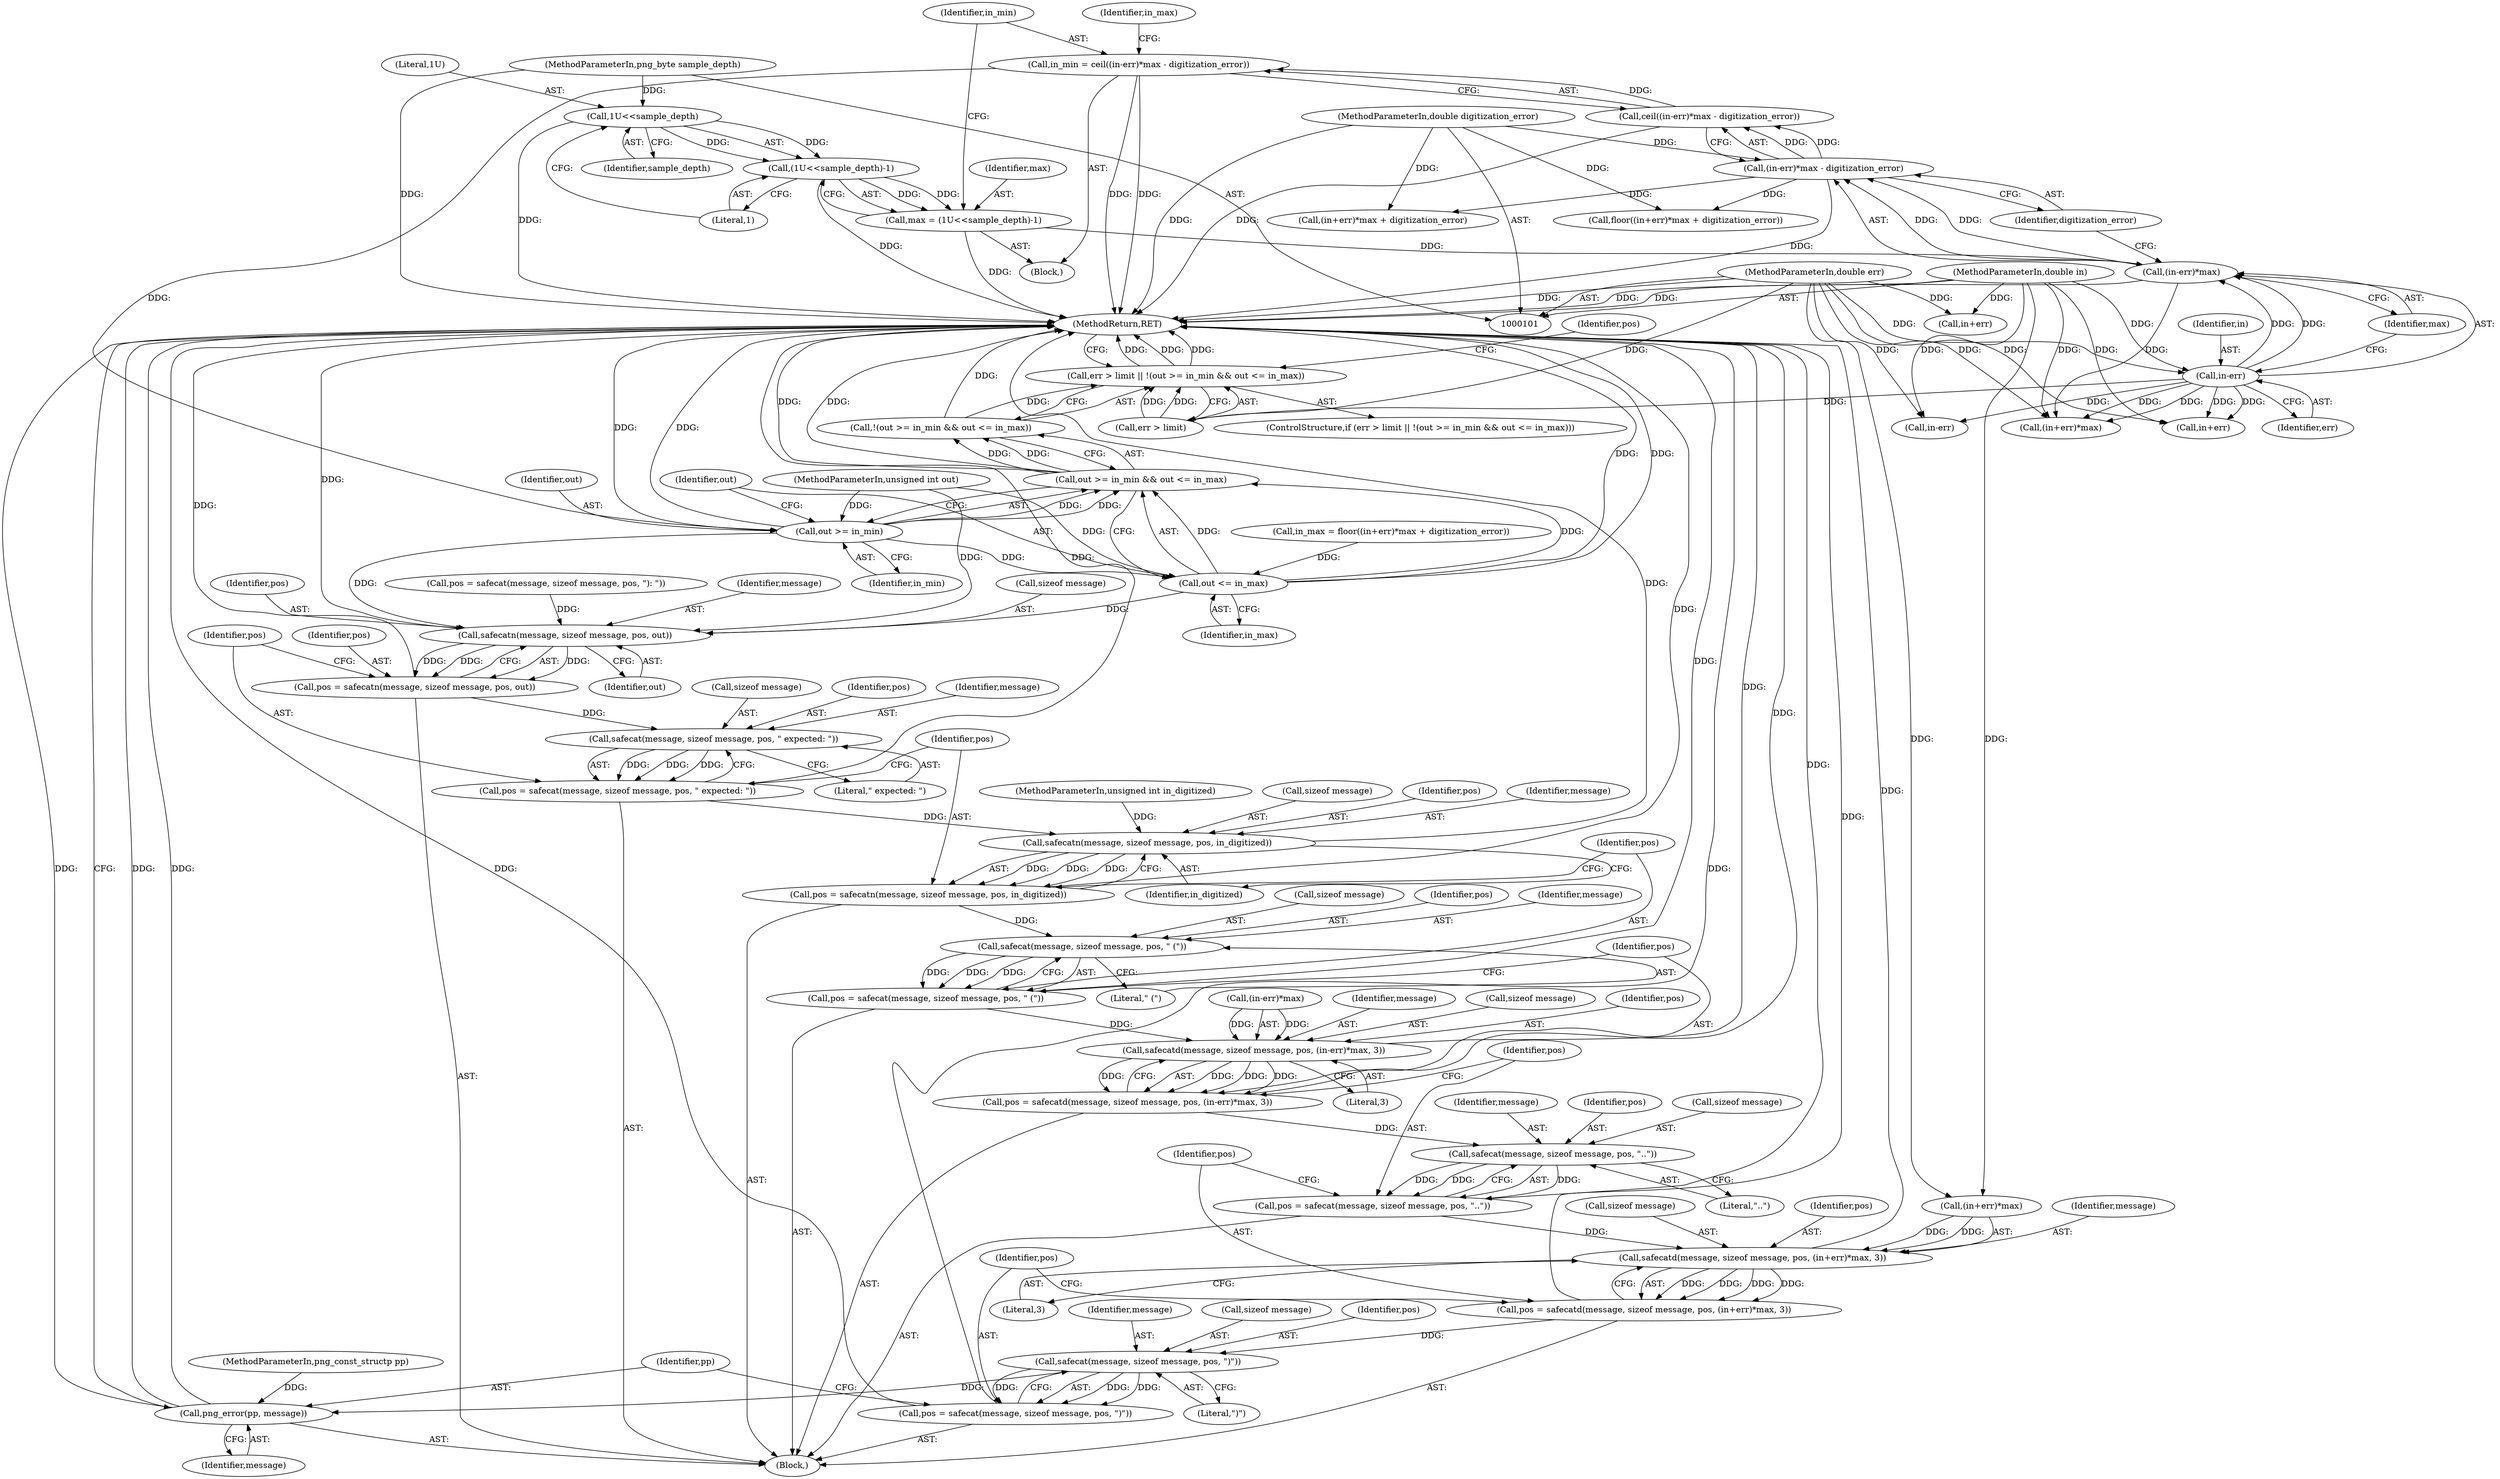 digraph "0_Android_9d4853418ab2f754c2b63e091c29c5529b8b86ca_150@integer" {
"1000125" [label="(Call,in_min = ceil((in-err)*max - digitization_error))"];
"1000127" [label="(Call,ceil((in-err)*max - digitization_error))"];
"1000128" [label="(Call,(in-err)*max - digitization_error)"];
"1000129" [label="(Call,(in-err)*max)"];
"1000130" [label="(Call,in-err)"];
"1000108" [label="(MethodParameterIn,double in)"];
"1000111" [label="(MethodParameterIn,double err)"];
"1000117" [label="(Call,max = (1U<<sample_depth)-1)"];
"1000119" [label="(Call,(1U<<sample_depth)-1)"];
"1000120" [label="(Call,1U<<sample_depth)"];
"1000110" [label="(MethodParameterIn,png_byte sample_depth)"];
"1000114" [label="(MethodParameterIn,double digitization_error)"];
"1000153" [label="(Call,out >= in_min)"];
"1000152" [label="(Call,out >= in_min && out <= in_max)"];
"1000151" [label="(Call,!(out >= in_min && out <= in_max))"];
"1000147" [label="(Call,err > limit || !(out >= in_min && out <= in_max))"];
"1000156" [label="(Call,out <= in_max)"];
"1000244" [label="(Call,safecatn(message, sizeof message, pos, out))"];
"1000242" [label="(Call,pos = safecatn(message, sizeof message, pos, out))"];
"1000252" [label="(Call,safecat(message, sizeof message, pos, \" expected: \"))"];
"1000250" [label="(Call,pos = safecat(message, sizeof message, pos, \" expected: \"))"];
"1000260" [label="(Call,safecatn(message, sizeof message, pos, in_digitized))"];
"1000258" [label="(Call,pos = safecatn(message, sizeof message, pos, in_digitized))"];
"1000268" [label="(Call,safecat(message, sizeof message, pos, \" (\"))"];
"1000266" [label="(Call,pos = safecat(message, sizeof message, pos, \" (\"))"];
"1000276" [label="(Call,safecatd(message, sizeof message, pos, (in-err)*max, 3))"];
"1000274" [label="(Call,pos = safecatd(message, sizeof message, pos, (in-err)*max, 3))"];
"1000289" [label="(Call,safecat(message, sizeof message, pos, \"..\"))"];
"1000287" [label="(Call,pos = safecat(message, sizeof message, pos, \"..\"))"];
"1000297" [label="(Call,safecatd(message, sizeof message, pos, (in+err)*max, 3))"];
"1000295" [label="(Call,pos = safecatd(message, sizeof message, pos, (in+err)*max, 3))"];
"1000310" [label="(Call,safecat(message, sizeof message, pos, \")\"))"];
"1000308" [label="(Call,pos = safecat(message, sizeof message, pos, \")\"))"];
"1000316" [label="(Call,png_error(pp, message))"];
"1000309" [label="(Identifier,pos)"];
"1000249" [label="(Identifier,out)"];
"1000146" [label="(ControlStructure,if (err > limit || !(out >= in_min && out <= in_max)))"];
"1000242" [label="(Call,pos = safecatn(message, sizeof message, pos, out))"];
"1000311" [label="(Identifier,message)"];
"1000265" [label="(Identifier,in_digitized)"];
"1000287" [label="(Call,pos = safecat(message, sizeof message, pos, \"..\"))"];
"1000258" [label="(Call,pos = safecatn(message, sizeof message, pos, in_digitized))"];
"1000234" [label="(Call,pos = safecat(message, sizeof message, pos, \"): \"))"];
"1000295" [label="(Call,pos = safecatd(message, sizeof message, pos, (in+err)*max, 3))"];
"1000163" [label="(Identifier,pos)"];
"1000318" [label="(Identifier,message)"];
"1000134" [label="(Identifier,digitization_error)"];
"1000294" [label="(Literal,\"..\")"];
"1000159" [label="(Block,)"];
"1000281" [label="(Call,(in-err)*max)"];
"1000276" [label="(Call,safecatd(message, sizeof message, pos, (in-err)*max, 3))"];
"1000254" [label="(Call,sizeof message)"];
"1000158" [label="(Identifier,in_max)"];
"1000120" [label="(Call,1U<<sample_depth)"];
"1000251" [label="(Identifier,pos)"];
"1000260" [label="(Call,safecatn(message, sizeof message, pos, in_digitized))"];
"1000133" [label="(Identifier,max)"];
"1000154" [label="(Identifier,out)"];
"1000139" [label="(Call,(in+err)*max + digitization_error)"];
"1000121" [label="(Literal,1U)"];
"1000256" [label="(Identifier,pos)"];
"1000130" [label="(Call,in-err)"];
"1000286" [label="(Literal,3)"];
"1000277" [label="(Identifier,message)"];
"1000119" [label="(Call,(1U<<sample_depth)-1)"];
"1000278" [label="(Call,sizeof message)"];
"1000315" [label="(Literal,\")\")"];
"1000296" [label="(Identifier,pos)"];
"1000245" [label="(Identifier,message)"];
"1000269" [label="(Identifier,message)"];
"1000273" [label="(Literal,\" (\")"];
"1000147" [label="(Call,err > limit || !(out >= in_min && out <= in_max))"];
"1000261" [label="(Identifier,message)"];
"1000297" [label="(Call,safecatd(message, sizeof message, pos, (in+err)*max, 3))"];
"1000253" [label="(Identifier,message)"];
"1000312" [label="(Call,sizeof message)"];
"1000138" [label="(Call,floor((in+err)*max + digitization_error))"];
"1000252" [label="(Call,safecat(message, sizeof message, pos, \" expected: \"))"];
"1000108" [label="(MethodParameterIn,double in)"];
"1000157" [label="(Identifier,out)"];
"1000109" [label="(MethodParameterIn,unsigned int out)"];
"1000153" [label="(Call,out >= in_min)"];
"1000156" [label="(Call,out <= in_max)"];
"1000291" [label="(Call,sizeof message)"];
"1000110" [label="(MethodParameterIn,png_byte sample_depth)"];
"1000107" [label="(MethodParameterIn,unsigned int in_digitized)"];
"1000316" [label="(Call,png_error(pp, message))"];
"1000262" [label="(Call,sizeof message)"];
"1000290" [label="(Identifier,message)"];
"1000270" [label="(Call,sizeof message)"];
"1000123" [label="(Literal,1)"];
"1000131" [label="(Identifier,in)"];
"1000302" [label="(Call,(in+err)*max)"];
"1000140" [label="(Call,(in+err)*max)"];
"1000257" [label="(Literal,\" expected: \")"];
"1000137" [label="(Identifier,in_max)"];
"1000303" [label="(Call,in+err)"];
"1000282" [label="(Call,in-err)"];
"1000319" [label="(MethodReturn,RET)"];
"1000122" [label="(Identifier,sample_depth)"];
"1000155" [label="(Identifier,in_min)"];
"1000136" [label="(Call,in_max = floor((in+err)*max + digitization_error))"];
"1000293" [label="(Identifier,pos)"];
"1000111" [label="(MethodParameterIn,double err)"];
"1000314" [label="(Identifier,pos)"];
"1000128" [label="(Call,(in-err)*max - digitization_error)"];
"1000308" [label="(Call,pos = safecat(message, sizeof message, pos, \")\"))"];
"1000267" [label="(Identifier,pos)"];
"1000274" [label="(Call,pos = safecatd(message, sizeof message, pos, (in-err)*max, 3))"];
"1000298" [label="(Identifier,message)"];
"1000246" [label="(Call,sizeof message)"];
"1000151" [label="(Call,!(out >= in_min && out <= in_max))"];
"1000272" [label="(Identifier,pos)"];
"1000264" [label="(Identifier,pos)"];
"1000141" [label="(Call,in+err)"];
"1000280" [label="(Identifier,pos)"];
"1000129" [label="(Call,(in-err)*max)"];
"1000118" [label="(Identifier,max)"];
"1000266" [label="(Call,pos = safecat(message, sizeof message, pos, \" (\"))"];
"1000268" [label="(Call,safecat(message, sizeof message, pos, \" (\"))"];
"1000317" [label="(Identifier,pp)"];
"1000115" [label="(Block,)"];
"1000244" [label="(Call,safecatn(message, sizeof message, pos, out))"];
"1000248" [label="(Identifier,pos)"];
"1000250" [label="(Call,pos = safecat(message, sizeof message, pos, \" expected: \"))"];
"1000275" [label="(Identifier,pos)"];
"1000152" [label="(Call,out >= in_min && out <= in_max)"];
"1000114" [label="(MethodParameterIn,double digitization_error)"];
"1000126" [label="(Identifier,in_min)"];
"1000288" [label="(Identifier,pos)"];
"1000243" [label="(Identifier,pos)"];
"1000299" [label="(Call,sizeof message)"];
"1000127" [label="(Call,ceil((in-err)*max - digitization_error))"];
"1000148" [label="(Call,err > limit)"];
"1000125" [label="(Call,in_min = ceil((in-err)*max - digitization_error))"];
"1000132" [label="(Identifier,err)"];
"1000117" [label="(Call,max = (1U<<sample_depth)-1)"];
"1000289" [label="(Call,safecat(message, sizeof message, pos, \"..\"))"];
"1000259" [label="(Identifier,pos)"];
"1000307" [label="(Literal,3)"];
"1000301" [label="(Identifier,pos)"];
"1000310" [label="(Call,safecat(message, sizeof message, pos, \")\"))"];
"1000102" [label="(MethodParameterIn,png_const_structp pp)"];
"1000125" -> "1000115"  [label="AST: "];
"1000125" -> "1000127"  [label="CFG: "];
"1000126" -> "1000125"  [label="AST: "];
"1000127" -> "1000125"  [label="AST: "];
"1000137" -> "1000125"  [label="CFG: "];
"1000125" -> "1000319"  [label="DDG: "];
"1000125" -> "1000319"  [label="DDG: "];
"1000127" -> "1000125"  [label="DDG: "];
"1000125" -> "1000153"  [label="DDG: "];
"1000127" -> "1000128"  [label="CFG: "];
"1000128" -> "1000127"  [label="AST: "];
"1000127" -> "1000319"  [label="DDG: "];
"1000128" -> "1000127"  [label="DDG: "];
"1000128" -> "1000127"  [label="DDG: "];
"1000128" -> "1000134"  [label="CFG: "];
"1000129" -> "1000128"  [label="AST: "];
"1000134" -> "1000128"  [label="AST: "];
"1000128" -> "1000319"  [label="DDG: "];
"1000129" -> "1000128"  [label="DDG: "];
"1000129" -> "1000128"  [label="DDG: "];
"1000114" -> "1000128"  [label="DDG: "];
"1000128" -> "1000138"  [label="DDG: "];
"1000128" -> "1000139"  [label="DDG: "];
"1000129" -> "1000133"  [label="CFG: "];
"1000130" -> "1000129"  [label="AST: "];
"1000133" -> "1000129"  [label="AST: "];
"1000134" -> "1000129"  [label="CFG: "];
"1000129" -> "1000319"  [label="DDG: "];
"1000130" -> "1000129"  [label="DDG: "];
"1000130" -> "1000129"  [label="DDG: "];
"1000117" -> "1000129"  [label="DDG: "];
"1000129" -> "1000140"  [label="DDG: "];
"1000130" -> "1000132"  [label="CFG: "];
"1000131" -> "1000130"  [label="AST: "];
"1000132" -> "1000130"  [label="AST: "];
"1000133" -> "1000130"  [label="CFG: "];
"1000108" -> "1000130"  [label="DDG: "];
"1000111" -> "1000130"  [label="DDG: "];
"1000130" -> "1000140"  [label="DDG: "];
"1000130" -> "1000140"  [label="DDG: "];
"1000130" -> "1000141"  [label="DDG: "];
"1000130" -> "1000141"  [label="DDG: "];
"1000130" -> "1000148"  [label="DDG: "];
"1000130" -> "1000282"  [label="DDG: "];
"1000108" -> "1000101"  [label="AST: "];
"1000108" -> "1000319"  [label="DDG: "];
"1000108" -> "1000140"  [label="DDG: "];
"1000108" -> "1000141"  [label="DDG: "];
"1000108" -> "1000282"  [label="DDG: "];
"1000108" -> "1000302"  [label="DDG: "];
"1000108" -> "1000303"  [label="DDG: "];
"1000111" -> "1000101"  [label="AST: "];
"1000111" -> "1000319"  [label="DDG: "];
"1000111" -> "1000140"  [label="DDG: "];
"1000111" -> "1000141"  [label="DDG: "];
"1000111" -> "1000148"  [label="DDG: "];
"1000111" -> "1000282"  [label="DDG: "];
"1000111" -> "1000302"  [label="DDG: "];
"1000111" -> "1000303"  [label="DDG: "];
"1000117" -> "1000115"  [label="AST: "];
"1000117" -> "1000119"  [label="CFG: "];
"1000118" -> "1000117"  [label="AST: "];
"1000119" -> "1000117"  [label="AST: "];
"1000126" -> "1000117"  [label="CFG: "];
"1000117" -> "1000319"  [label="DDG: "];
"1000119" -> "1000117"  [label="DDG: "];
"1000119" -> "1000117"  [label="DDG: "];
"1000119" -> "1000123"  [label="CFG: "];
"1000120" -> "1000119"  [label="AST: "];
"1000123" -> "1000119"  [label="AST: "];
"1000119" -> "1000319"  [label="DDG: "];
"1000120" -> "1000119"  [label="DDG: "];
"1000120" -> "1000119"  [label="DDG: "];
"1000120" -> "1000122"  [label="CFG: "];
"1000121" -> "1000120"  [label="AST: "];
"1000122" -> "1000120"  [label="AST: "];
"1000123" -> "1000120"  [label="CFG: "];
"1000120" -> "1000319"  [label="DDG: "];
"1000110" -> "1000120"  [label="DDG: "];
"1000110" -> "1000101"  [label="AST: "];
"1000110" -> "1000319"  [label="DDG: "];
"1000114" -> "1000101"  [label="AST: "];
"1000114" -> "1000319"  [label="DDG: "];
"1000114" -> "1000138"  [label="DDG: "];
"1000114" -> "1000139"  [label="DDG: "];
"1000153" -> "1000152"  [label="AST: "];
"1000153" -> "1000155"  [label="CFG: "];
"1000154" -> "1000153"  [label="AST: "];
"1000155" -> "1000153"  [label="AST: "];
"1000157" -> "1000153"  [label="CFG: "];
"1000152" -> "1000153"  [label="CFG: "];
"1000153" -> "1000319"  [label="DDG: "];
"1000153" -> "1000319"  [label="DDG: "];
"1000153" -> "1000152"  [label="DDG: "];
"1000153" -> "1000152"  [label="DDG: "];
"1000109" -> "1000153"  [label="DDG: "];
"1000153" -> "1000156"  [label="DDG: "];
"1000153" -> "1000244"  [label="DDG: "];
"1000152" -> "1000151"  [label="AST: "];
"1000152" -> "1000156"  [label="CFG: "];
"1000156" -> "1000152"  [label="AST: "];
"1000151" -> "1000152"  [label="CFG: "];
"1000152" -> "1000319"  [label="DDG: "];
"1000152" -> "1000319"  [label="DDG: "];
"1000152" -> "1000151"  [label="DDG: "];
"1000152" -> "1000151"  [label="DDG: "];
"1000156" -> "1000152"  [label="DDG: "];
"1000156" -> "1000152"  [label="DDG: "];
"1000151" -> "1000147"  [label="AST: "];
"1000147" -> "1000151"  [label="CFG: "];
"1000151" -> "1000319"  [label="DDG: "];
"1000151" -> "1000147"  [label="DDG: "];
"1000147" -> "1000146"  [label="AST: "];
"1000147" -> "1000148"  [label="CFG: "];
"1000148" -> "1000147"  [label="AST: "];
"1000163" -> "1000147"  [label="CFG: "];
"1000319" -> "1000147"  [label="CFG: "];
"1000147" -> "1000319"  [label="DDG: "];
"1000147" -> "1000319"  [label="DDG: "];
"1000147" -> "1000319"  [label="DDG: "];
"1000148" -> "1000147"  [label="DDG: "];
"1000148" -> "1000147"  [label="DDG: "];
"1000156" -> "1000158"  [label="CFG: "];
"1000157" -> "1000156"  [label="AST: "];
"1000158" -> "1000156"  [label="AST: "];
"1000156" -> "1000319"  [label="DDG: "];
"1000156" -> "1000319"  [label="DDG: "];
"1000109" -> "1000156"  [label="DDG: "];
"1000136" -> "1000156"  [label="DDG: "];
"1000156" -> "1000244"  [label="DDG: "];
"1000244" -> "1000242"  [label="AST: "];
"1000244" -> "1000249"  [label="CFG: "];
"1000245" -> "1000244"  [label="AST: "];
"1000246" -> "1000244"  [label="AST: "];
"1000248" -> "1000244"  [label="AST: "];
"1000249" -> "1000244"  [label="AST: "];
"1000242" -> "1000244"  [label="CFG: "];
"1000244" -> "1000319"  [label="DDG: "];
"1000244" -> "1000242"  [label="DDG: "];
"1000244" -> "1000242"  [label="DDG: "];
"1000244" -> "1000242"  [label="DDG: "];
"1000234" -> "1000244"  [label="DDG: "];
"1000109" -> "1000244"  [label="DDG: "];
"1000242" -> "1000159"  [label="AST: "];
"1000243" -> "1000242"  [label="AST: "];
"1000251" -> "1000242"  [label="CFG: "];
"1000242" -> "1000319"  [label="DDG: "];
"1000242" -> "1000252"  [label="DDG: "];
"1000252" -> "1000250"  [label="AST: "];
"1000252" -> "1000257"  [label="CFG: "];
"1000253" -> "1000252"  [label="AST: "];
"1000254" -> "1000252"  [label="AST: "];
"1000256" -> "1000252"  [label="AST: "];
"1000257" -> "1000252"  [label="AST: "];
"1000250" -> "1000252"  [label="CFG: "];
"1000252" -> "1000250"  [label="DDG: "];
"1000252" -> "1000250"  [label="DDG: "];
"1000252" -> "1000250"  [label="DDG: "];
"1000250" -> "1000159"  [label="AST: "];
"1000251" -> "1000250"  [label="AST: "];
"1000259" -> "1000250"  [label="CFG: "];
"1000250" -> "1000319"  [label="DDG: "];
"1000250" -> "1000260"  [label="DDG: "];
"1000260" -> "1000258"  [label="AST: "];
"1000260" -> "1000265"  [label="CFG: "];
"1000261" -> "1000260"  [label="AST: "];
"1000262" -> "1000260"  [label="AST: "];
"1000264" -> "1000260"  [label="AST: "];
"1000265" -> "1000260"  [label="AST: "];
"1000258" -> "1000260"  [label="CFG: "];
"1000260" -> "1000319"  [label="DDG: "];
"1000260" -> "1000258"  [label="DDG: "];
"1000260" -> "1000258"  [label="DDG: "];
"1000260" -> "1000258"  [label="DDG: "];
"1000107" -> "1000260"  [label="DDG: "];
"1000258" -> "1000159"  [label="AST: "];
"1000259" -> "1000258"  [label="AST: "];
"1000267" -> "1000258"  [label="CFG: "];
"1000258" -> "1000319"  [label="DDG: "];
"1000258" -> "1000268"  [label="DDG: "];
"1000268" -> "1000266"  [label="AST: "];
"1000268" -> "1000273"  [label="CFG: "];
"1000269" -> "1000268"  [label="AST: "];
"1000270" -> "1000268"  [label="AST: "];
"1000272" -> "1000268"  [label="AST: "];
"1000273" -> "1000268"  [label="AST: "];
"1000266" -> "1000268"  [label="CFG: "];
"1000268" -> "1000266"  [label="DDG: "];
"1000268" -> "1000266"  [label="DDG: "];
"1000268" -> "1000266"  [label="DDG: "];
"1000266" -> "1000159"  [label="AST: "];
"1000267" -> "1000266"  [label="AST: "];
"1000275" -> "1000266"  [label="CFG: "];
"1000266" -> "1000319"  [label="DDG: "];
"1000266" -> "1000276"  [label="DDG: "];
"1000276" -> "1000274"  [label="AST: "];
"1000276" -> "1000286"  [label="CFG: "];
"1000277" -> "1000276"  [label="AST: "];
"1000278" -> "1000276"  [label="AST: "];
"1000280" -> "1000276"  [label="AST: "];
"1000281" -> "1000276"  [label="AST: "];
"1000286" -> "1000276"  [label="AST: "];
"1000274" -> "1000276"  [label="CFG: "];
"1000276" -> "1000319"  [label="DDG: "];
"1000276" -> "1000274"  [label="DDG: "];
"1000276" -> "1000274"  [label="DDG: "];
"1000276" -> "1000274"  [label="DDG: "];
"1000276" -> "1000274"  [label="DDG: "];
"1000281" -> "1000276"  [label="DDG: "];
"1000281" -> "1000276"  [label="DDG: "];
"1000274" -> "1000159"  [label="AST: "];
"1000275" -> "1000274"  [label="AST: "];
"1000288" -> "1000274"  [label="CFG: "];
"1000274" -> "1000319"  [label="DDG: "];
"1000274" -> "1000289"  [label="DDG: "];
"1000289" -> "1000287"  [label="AST: "];
"1000289" -> "1000294"  [label="CFG: "];
"1000290" -> "1000289"  [label="AST: "];
"1000291" -> "1000289"  [label="AST: "];
"1000293" -> "1000289"  [label="AST: "];
"1000294" -> "1000289"  [label="AST: "];
"1000287" -> "1000289"  [label="CFG: "];
"1000289" -> "1000287"  [label="DDG: "];
"1000289" -> "1000287"  [label="DDG: "];
"1000289" -> "1000287"  [label="DDG: "];
"1000287" -> "1000159"  [label="AST: "];
"1000288" -> "1000287"  [label="AST: "];
"1000296" -> "1000287"  [label="CFG: "];
"1000287" -> "1000319"  [label="DDG: "];
"1000287" -> "1000297"  [label="DDG: "];
"1000297" -> "1000295"  [label="AST: "];
"1000297" -> "1000307"  [label="CFG: "];
"1000298" -> "1000297"  [label="AST: "];
"1000299" -> "1000297"  [label="AST: "];
"1000301" -> "1000297"  [label="AST: "];
"1000302" -> "1000297"  [label="AST: "];
"1000307" -> "1000297"  [label="AST: "];
"1000295" -> "1000297"  [label="CFG: "];
"1000297" -> "1000319"  [label="DDG: "];
"1000297" -> "1000295"  [label="DDG: "];
"1000297" -> "1000295"  [label="DDG: "];
"1000297" -> "1000295"  [label="DDG: "];
"1000297" -> "1000295"  [label="DDG: "];
"1000302" -> "1000297"  [label="DDG: "];
"1000302" -> "1000297"  [label="DDG: "];
"1000295" -> "1000159"  [label="AST: "];
"1000296" -> "1000295"  [label="AST: "];
"1000309" -> "1000295"  [label="CFG: "];
"1000295" -> "1000319"  [label="DDG: "];
"1000295" -> "1000310"  [label="DDG: "];
"1000310" -> "1000308"  [label="AST: "];
"1000310" -> "1000315"  [label="CFG: "];
"1000311" -> "1000310"  [label="AST: "];
"1000312" -> "1000310"  [label="AST: "];
"1000314" -> "1000310"  [label="AST: "];
"1000315" -> "1000310"  [label="AST: "];
"1000308" -> "1000310"  [label="CFG: "];
"1000310" -> "1000308"  [label="DDG: "];
"1000310" -> "1000308"  [label="DDG: "];
"1000310" -> "1000308"  [label="DDG: "];
"1000310" -> "1000316"  [label="DDG: "];
"1000308" -> "1000159"  [label="AST: "];
"1000309" -> "1000308"  [label="AST: "];
"1000317" -> "1000308"  [label="CFG: "];
"1000308" -> "1000319"  [label="DDG: "];
"1000308" -> "1000319"  [label="DDG: "];
"1000316" -> "1000159"  [label="AST: "];
"1000316" -> "1000318"  [label="CFG: "];
"1000317" -> "1000316"  [label="AST: "];
"1000318" -> "1000316"  [label="AST: "];
"1000319" -> "1000316"  [label="CFG: "];
"1000316" -> "1000319"  [label="DDG: "];
"1000316" -> "1000319"  [label="DDG: "];
"1000316" -> "1000319"  [label="DDG: "];
"1000102" -> "1000316"  [label="DDG: "];
}
